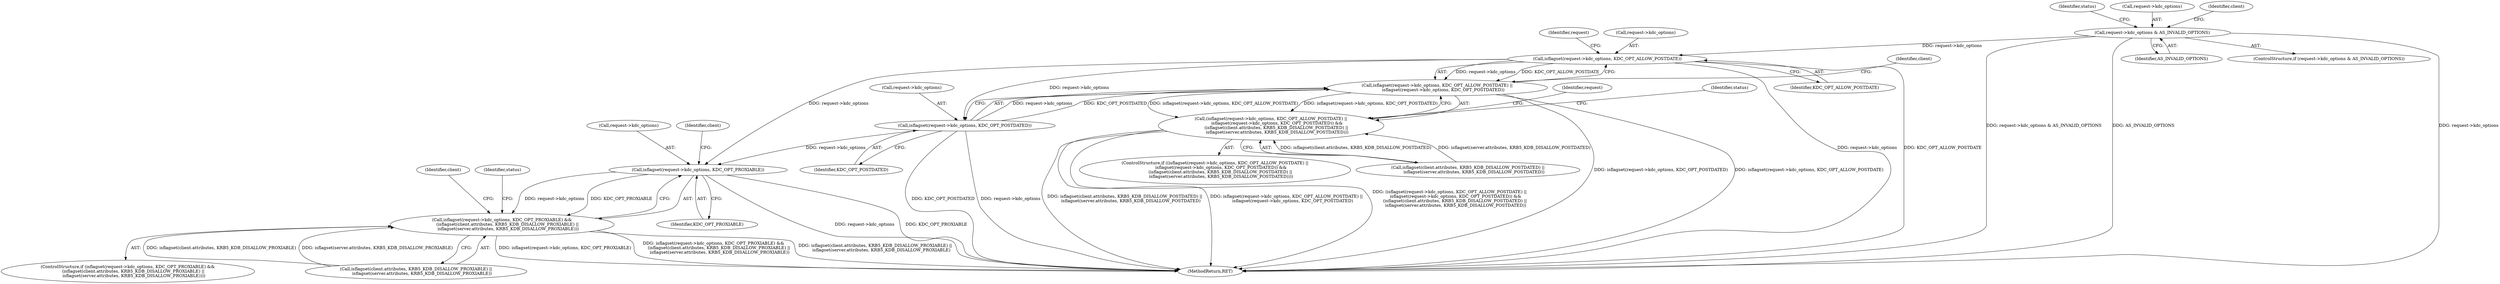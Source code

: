 digraph "0_krb5_93b4a6306a0026cf1cc31ac4bd8a49ba5d034ba7@pointer" {
"1000125" [label="(Call,request->kdc_options & AS_INVALID_OPTIONS)"];
"1000228" [label="(Call,isflagset(request->kdc_options, KDC_OPT_ALLOW_POSTDATE))"];
"1000227" [label="(Call,isflagset(request->kdc_options, KDC_OPT_ALLOW_POSTDATE) ||\n         isflagset(request->kdc_options, KDC_OPT_POSTDATED))"];
"1000226" [label="(Call,(isflagset(request->kdc_options, KDC_OPT_ALLOW_POSTDATE) ||\n         isflagset(request->kdc_options, KDC_OPT_POSTDATED)) &&\n        (isflagset(client.attributes, KRB5_KDB_DISALLOW_POSTDATED) ||\n         isflagset(server.attributes, KRB5_KDB_DISALLOW_POSTDATED)))"];
"1000233" [label="(Call,isflagset(request->kdc_options, KDC_OPT_POSTDATED))"];
"1000258" [label="(Call,isflagset(request->kdc_options, KDC_OPT_PROXIABLE))"];
"1000257" [label="(Call,isflagset(request->kdc_options, KDC_OPT_PROXIABLE) &&\n        (isflagset(client.attributes, KRB5_KDB_DISALLOW_PROXIABLE) ||\n         isflagset(server.attributes, KRB5_KDB_DISALLOW_PROXIABLE)))"];
"1000226" [label="(Call,(isflagset(request->kdc_options, KDC_OPT_ALLOW_POSTDATE) ||\n         isflagset(request->kdc_options, KDC_OPT_POSTDATED)) &&\n        (isflagset(client.attributes, KRB5_KDB_DISALLOW_POSTDATED) ||\n         isflagset(server.attributes, KRB5_KDB_DISALLOW_POSTDATED)))"];
"1000277" [label="(Identifier,status)"];
"1000125" [label="(Call,request->kdc_options & AS_INVALID_OPTIONS)"];
"1000235" [label="(Identifier,request)"];
"1000237" [label="(Identifier,KDC_OPT_POSTDATED)"];
"1000232" [label="(Identifier,KDC_OPT_ALLOW_POSTDATE)"];
"1000266" [label="(Identifier,client)"];
"1000225" [label="(ControlStructure,if ((isflagset(request->kdc_options, KDC_OPT_ALLOW_POSTDATE) ||\n         isflagset(request->kdc_options, KDC_OPT_POSTDATED)) &&\n        (isflagset(client.attributes, KRB5_KDB_DISALLOW_POSTDATED) ||\n         isflagset(server.attributes, KRB5_KDB_DISALLOW_POSTDATED))))"];
"1000256" [label="(ControlStructure,if (isflagset(request->kdc_options, KDC_OPT_PROXIABLE) &&\n        (isflagset(client.attributes, KRB5_KDB_DISALLOW_PROXIABLE) ||\n         isflagset(server.attributes, KRB5_KDB_DISALLOW_PROXIABLE))))"];
"1000124" [label="(ControlStructure,if (request->kdc_options & AS_INVALID_OPTIONS))"];
"1000133" [label="(Identifier,status)"];
"1000258" [label="(Call,isflagset(request->kdc_options, KDC_OPT_PROXIABLE))"];
"1000284" [label="(Identifier,client)"];
"1000129" [label="(Identifier,AS_INVALID_OPTIONS)"];
"1000260" [label="(Identifier,request)"];
"1000262" [label="(Identifier,KDC_OPT_PROXIABLE)"];
"1000257" [label="(Call,isflagset(request->kdc_options, KDC_OPT_PROXIABLE) &&\n        (isflagset(client.attributes, KRB5_KDB_DISALLOW_PROXIABLE) ||\n         isflagset(server.attributes, KRB5_KDB_DISALLOW_PROXIABLE)))"];
"1000263" [label="(Call,isflagset(client.attributes, KRB5_KDB_DISALLOW_PROXIABLE) ||\n         isflagset(server.attributes, KRB5_KDB_DISALLOW_PROXIABLE))"];
"1000241" [label="(Identifier,client)"];
"1000227" [label="(Call,isflagset(request->kdc_options, KDC_OPT_ALLOW_POSTDATE) ||\n         isflagset(request->kdc_options, KDC_OPT_POSTDATED))"];
"1000238" [label="(Call,isflagset(client.attributes, KRB5_KDB_DISALLOW_POSTDATED) ||\n         isflagset(server.attributes, KRB5_KDB_DISALLOW_POSTDATED))"];
"1000259" [label="(Call,request->kdc_options)"];
"1000228" [label="(Call,isflagset(request->kdc_options, KDC_OPT_ALLOW_POSTDATE))"];
"1000252" [label="(Identifier,status)"];
"1000233" [label="(Call,isflagset(request->kdc_options, KDC_OPT_POSTDATED))"];
"1000234" [label="(Call,request->kdc_options)"];
"1000126" [label="(Call,request->kdc_options)"];
"1000229" [label="(Call,request->kdc_options)"];
"1000374" [label="(MethodReturn,RET)"];
"1000140" [label="(Identifier,client)"];
"1000125" -> "1000124"  [label="AST: "];
"1000125" -> "1000129"  [label="CFG: "];
"1000126" -> "1000125"  [label="AST: "];
"1000129" -> "1000125"  [label="AST: "];
"1000133" -> "1000125"  [label="CFG: "];
"1000140" -> "1000125"  [label="CFG: "];
"1000125" -> "1000374"  [label="DDG: request->kdc_options"];
"1000125" -> "1000374"  [label="DDG: request->kdc_options & AS_INVALID_OPTIONS"];
"1000125" -> "1000374"  [label="DDG: AS_INVALID_OPTIONS"];
"1000125" -> "1000228"  [label="DDG: request->kdc_options"];
"1000228" -> "1000227"  [label="AST: "];
"1000228" -> "1000232"  [label="CFG: "];
"1000229" -> "1000228"  [label="AST: "];
"1000232" -> "1000228"  [label="AST: "];
"1000235" -> "1000228"  [label="CFG: "];
"1000227" -> "1000228"  [label="CFG: "];
"1000228" -> "1000374"  [label="DDG: request->kdc_options"];
"1000228" -> "1000374"  [label="DDG: KDC_OPT_ALLOW_POSTDATE"];
"1000228" -> "1000227"  [label="DDG: request->kdc_options"];
"1000228" -> "1000227"  [label="DDG: KDC_OPT_ALLOW_POSTDATE"];
"1000228" -> "1000233"  [label="DDG: request->kdc_options"];
"1000228" -> "1000258"  [label="DDG: request->kdc_options"];
"1000227" -> "1000226"  [label="AST: "];
"1000227" -> "1000233"  [label="CFG: "];
"1000233" -> "1000227"  [label="AST: "];
"1000241" -> "1000227"  [label="CFG: "];
"1000226" -> "1000227"  [label="CFG: "];
"1000227" -> "1000374"  [label="DDG: isflagset(request->kdc_options, KDC_OPT_POSTDATED)"];
"1000227" -> "1000374"  [label="DDG: isflagset(request->kdc_options, KDC_OPT_ALLOW_POSTDATE)"];
"1000227" -> "1000226"  [label="DDG: isflagset(request->kdc_options, KDC_OPT_ALLOW_POSTDATE)"];
"1000227" -> "1000226"  [label="DDG: isflagset(request->kdc_options, KDC_OPT_POSTDATED)"];
"1000233" -> "1000227"  [label="DDG: request->kdc_options"];
"1000233" -> "1000227"  [label="DDG: KDC_OPT_POSTDATED"];
"1000226" -> "1000225"  [label="AST: "];
"1000226" -> "1000238"  [label="CFG: "];
"1000238" -> "1000226"  [label="AST: "];
"1000252" -> "1000226"  [label="CFG: "];
"1000260" -> "1000226"  [label="CFG: "];
"1000226" -> "1000374"  [label="DDG: isflagset(request->kdc_options, KDC_OPT_ALLOW_POSTDATE) ||\n         isflagset(request->kdc_options, KDC_OPT_POSTDATED)"];
"1000226" -> "1000374"  [label="DDG: (isflagset(request->kdc_options, KDC_OPT_ALLOW_POSTDATE) ||\n         isflagset(request->kdc_options, KDC_OPT_POSTDATED)) &&\n        (isflagset(client.attributes, KRB5_KDB_DISALLOW_POSTDATED) ||\n         isflagset(server.attributes, KRB5_KDB_DISALLOW_POSTDATED))"];
"1000226" -> "1000374"  [label="DDG: isflagset(client.attributes, KRB5_KDB_DISALLOW_POSTDATED) ||\n         isflagset(server.attributes, KRB5_KDB_DISALLOW_POSTDATED)"];
"1000238" -> "1000226"  [label="DDG: isflagset(client.attributes, KRB5_KDB_DISALLOW_POSTDATED)"];
"1000238" -> "1000226"  [label="DDG: isflagset(server.attributes, KRB5_KDB_DISALLOW_POSTDATED)"];
"1000233" -> "1000237"  [label="CFG: "];
"1000234" -> "1000233"  [label="AST: "];
"1000237" -> "1000233"  [label="AST: "];
"1000233" -> "1000374"  [label="DDG: KDC_OPT_POSTDATED"];
"1000233" -> "1000374"  [label="DDG: request->kdc_options"];
"1000233" -> "1000258"  [label="DDG: request->kdc_options"];
"1000258" -> "1000257"  [label="AST: "];
"1000258" -> "1000262"  [label="CFG: "];
"1000259" -> "1000258"  [label="AST: "];
"1000262" -> "1000258"  [label="AST: "];
"1000266" -> "1000258"  [label="CFG: "];
"1000257" -> "1000258"  [label="CFG: "];
"1000258" -> "1000374"  [label="DDG: request->kdc_options"];
"1000258" -> "1000374"  [label="DDG: KDC_OPT_PROXIABLE"];
"1000258" -> "1000257"  [label="DDG: request->kdc_options"];
"1000258" -> "1000257"  [label="DDG: KDC_OPT_PROXIABLE"];
"1000257" -> "1000256"  [label="AST: "];
"1000257" -> "1000263"  [label="CFG: "];
"1000263" -> "1000257"  [label="AST: "];
"1000277" -> "1000257"  [label="CFG: "];
"1000284" -> "1000257"  [label="CFG: "];
"1000257" -> "1000374"  [label="DDG: isflagset(client.attributes, KRB5_KDB_DISALLOW_PROXIABLE) ||\n         isflagset(server.attributes, KRB5_KDB_DISALLOW_PROXIABLE)"];
"1000257" -> "1000374"  [label="DDG: isflagset(request->kdc_options, KDC_OPT_PROXIABLE)"];
"1000257" -> "1000374"  [label="DDG: isflagset(request->kdc_options, KDC_OPT_PROXIABLE) &&\n        (isflagset(client.attributes, KRB5_KDB_DISALLOW_PROXIABLE) ||\n         isflagset(server.attributes, KRB5_KDB_DISALLOW_PROXIABLE))"];
"1000263" -> "1000257"  [label="DDG: isflagset(client.attributes, KRB5_KDB_DISALLOW_PROXIABLE)"];
"1000263" -> "1000257"  [label="DDG: isflagset(server.attributes, KRB5_KDB_DISALLOW_PROXIABLE)"];
}
